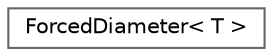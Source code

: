 digraph "Graphical Class Hierarchy"
{
 // LATEX_PDF_SIZE
  bgcolor="transparent";
  edge [fontname=Helvetica,fontsize=10,labelfontname=Helvetica,labelfontsize=10];
  node [fontname=Helvetica,fontsize=10,shape=box,height=0.2,width=0.4];
  rankdir="LR";
  Node0 [id="Node000000",label="ForcedDiameter\< T \>",height=0.2,width=0.4,color="grey40", fillcolor="white", style="filled",URL="$classForcedDiameter.html",tooltip=" "];
}
